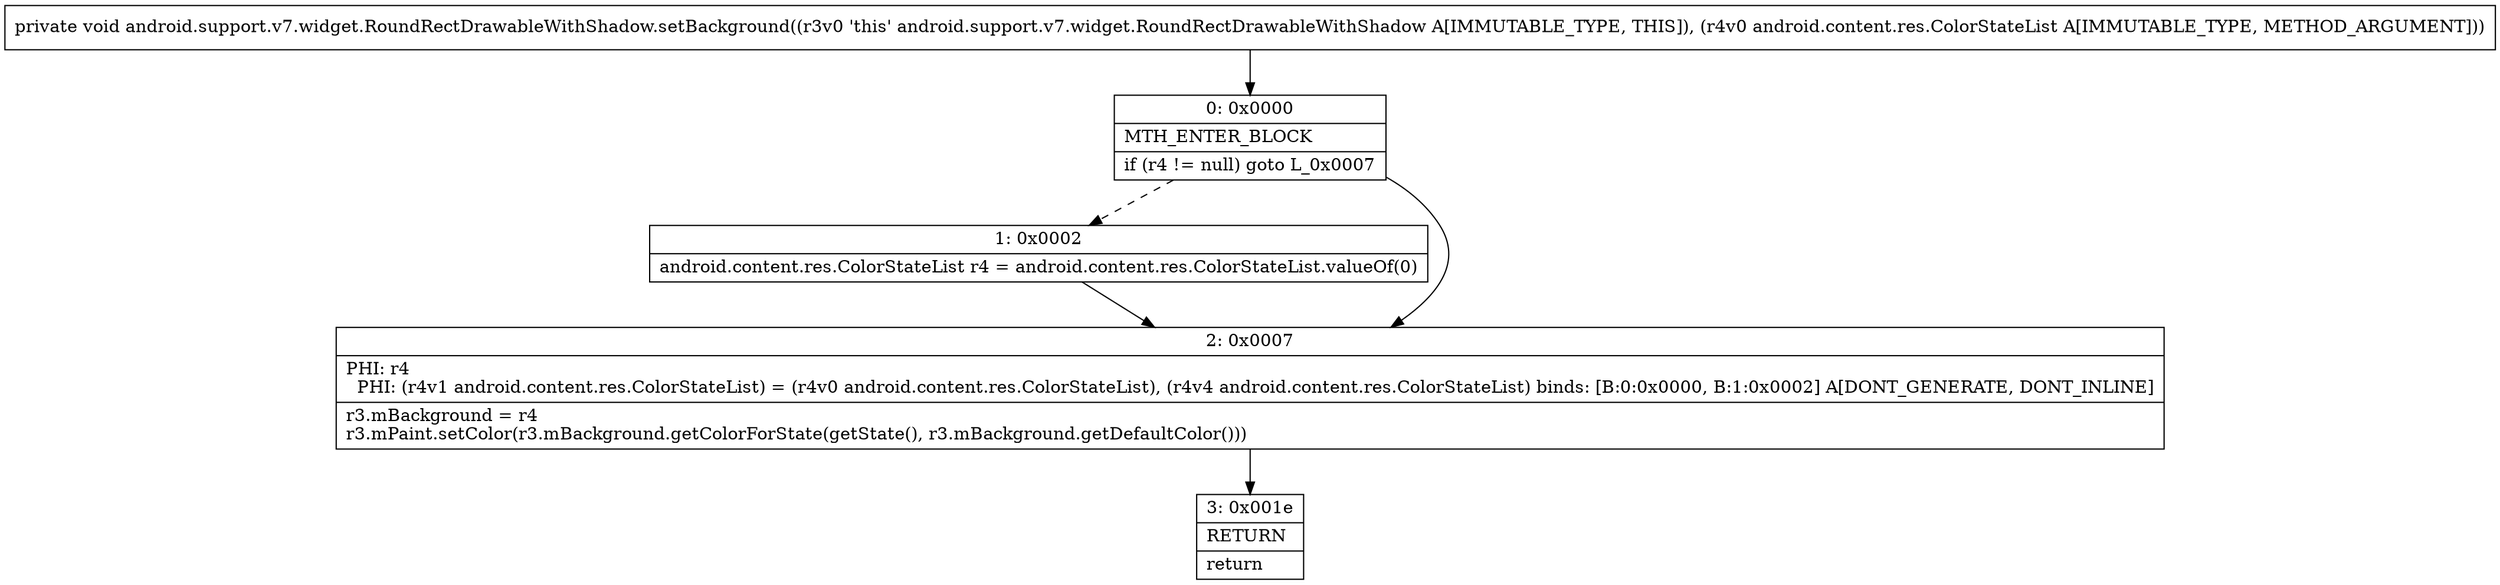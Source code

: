 digraph "CFG forandroid.support.v7.widget.RoundRectDrawableWithShadow.setBackground(Landroid\/content\/res\/ColorStateList;)V" {
Node_0 [shape=record,label="{0\:\ 0x0000|MTH_ENTER_BLOCK\l|if (r4 != null) goto L_0x0007\l}"];
Node_1 [shape=record,label="{1\:\ 0x0002|android.content.res.ColorStateList r4 = android.content.res.ColorStateList.valueOf(0)\l}"];
Node_2 [shape=record,label="{2\:\ 0x0007|PHI: r4 \l  PHI: (r4v1 android.content.res.ColorStateList) = (r4v0 android.content.res.ColorStateList), (r4v4 android.content.res.ColorStateList) binds: [B:0:0x0000, B:1:0x0002] A[DONT_GENERATE, DONT_INLINE]\l|r3.mBackground = r4\lr3.mPaint.setColor(r3.mBackground.getColorForState(getState(), r3.mBackground.getDefaultColor()))\l}"];
Node_3 [shape=record,label="{3\:\ 0x001e|RETURN\l|return\l}"];
MethodNode[shape=record,label="{private void android.support.v7.widget.RoundRectDrawableWithShadow.setBackground((r3v0 'this' android.support.v7.widget.RoundRectDrawableWithShadow A[IMMUTABLE_TYPE, THIS]), (r4v0 android.content.res.ColorStateList A[IMMUTABLE_TYPE, METHOD_ARGUMENT])) }"];
MethodNode -> Node_0;
Node_0 -> Node_1[style=dashed];
Node_0 -> Node_2;
Node_1 -> Node_2;
Node_2 -> Node_3;
}

